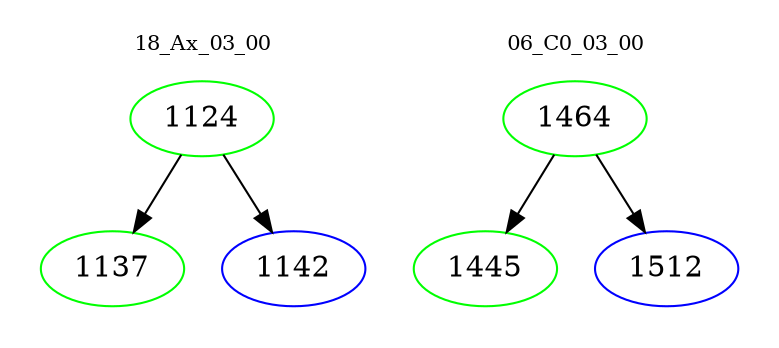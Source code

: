 digraph{
subgraph cluster_0 {
color = white
label = "18_Ax_03_00";
fontsize=10;
T0_1124 [label="1124", color="green"]
T0_1124 -> T0_1137 [color="black"]
T0_1137 [label="1137", color="green"]
T0_1124 -> T0_1142 [color="black"]
T0_1142 [label="1142", color="blue"]
}
subgraph cluster_1 {
color = white
label = "06_C0_03_00";
fontsize=10;
T1_1464 [label="1464", color="green"]
T1_1464 -> T1_1445 [color="black"]
T1_1445 [label="1445", color="green"]
T1_1464 -> T1_1512 [color="black"]
T1_1512 [label="1512", color="blue"]
}
}
